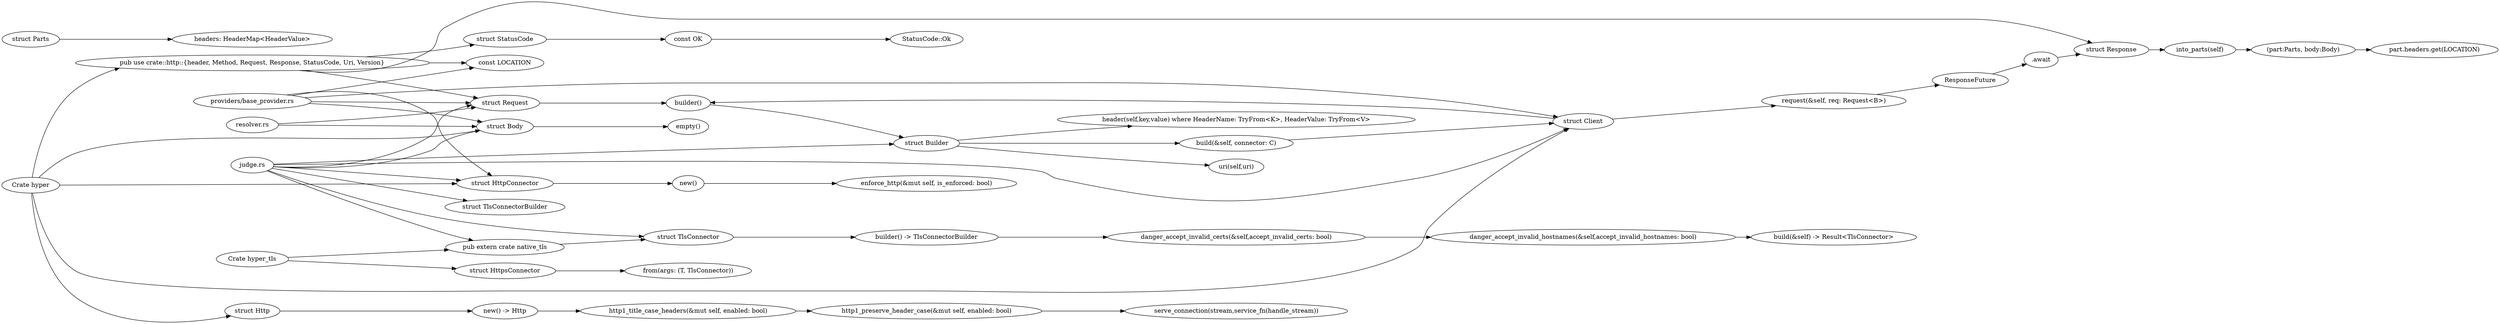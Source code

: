 digraph {
    graph [ 
        rankdir=LR,
    ]
    "hyper" [label="Crate hyper"]
    "hyper_tls" [label="Crate hyper_tls"]
    "native_tls" [label="pub extern crate native_tls"]
    "conn::Http" [label="struct Http"]
    "http" [label="pub use crate::http::{header, Method, Request, Response, StatusCode, Uri, Version}"]
    "HttpConnector" [label="struct HttpConnector"]
    "HttpsConnector" [label="struct HttpsConnector"]
    "Body" [label="struct Body"]
    "Client" [label="struct Client"]
    "Builder" [label="struct Builder"]
    "Request" [label="struct Request"]
    "Response" [label="struct Response"]
    "Parts" [label="struct Parts"]
    "StatusCode" [label="struct StatusCode"]
    "LOCATION" [label="const LOCATION"]
    "TlsConnector" [label="struct TlsConnector"]
    "TlsConnectorBuilder" [label="struct TlsConnectorBuilder"]
    "hyper" -> "HttpConnector"
    "hyper_tls" -> "HttpsConnector"
    "hyper_tls" -> "native_tls"
    "hyper" -> "http"
    "hyper" -> "Body"
    "hyper" -> "Client"
    "hyper" -> "conn::Http" -> "new() -> Http" -> "http1_title_case_headers(&mut self, enabled: bool)" -> "http1_preserve_header_case(&mut self, enabled: bool)" -> "serve_connection(stream,service_fn(handle_stream))"
    "http" -> "Request"
    "http" -> "Response"
    "http" -> "StatusCode"
    "http" -> "LOCATION"
    "judge.rs" -> "HttpConnector" -> "new()" -> "enforce_http(&mut self, is_enforced: bool)"
    "judge.rs" -> "Body"
    "judge.rs" -> "Client"
    "judge.rs" -> "Builder"
    "judge.rs" -> "Request"
    "judge.rs" -> "TlsConnector"
    "judge.rs" -> "TlsConnectorBuilder"
    "judge.rs" -> "native_tls"
    "Body" -> "empty()"
    "Parts" -> "headers: HeaderMap<HeaderValue>"
    "Client" -> "builder()" -> "Builder" -> "build(&self, connector: C)" -> "Client"
    "Client" -> "request(&self, req: Request<B>)" -> "ResponseFuture" -> ".await" -> "Response"
    "Request" -> "builder()" 
    "Response" -> "into_parts(self)" -> "(part:Parts, body:Body)" -> "part.headers.get(LOCATION)"
    "Builder" -> "uri(self,uri)"
    "Builder" -> "header(self,key,value) where HeaderName: TryFrom<K>, HeaderValue: TryFrom<V>"
    "StatusCode" -> "const OK" -> "StatusCode::Ok"
    "HttpsConnector" -> "from(args: (T, TlsConnector))"
    "native_tls" -> "TlsConnector" -> "builder() -> TlsConnectorBuilder" -> "danger_accept_invalid_certs(&self,accept_invalid_certs: bool)" -> "danger_accept_invalid_hostnames(&self,accept_invalid_hostnames: bool)" -> "build(&self) -> Result<TlsConnector>" 

    "resolver.rs" -> "Body"
    "resolver.rs" -> "Request"

    "providers/base_provider.rs" -> "HttpConnector"
    "providers/base_provider.rs" -> "Body"
    "providers/base_provider.rs" -> "Request"
    "providers/base_provider.rs" -> "Client"
    "providers/base_provider.rs" -> "LOCATION"
}